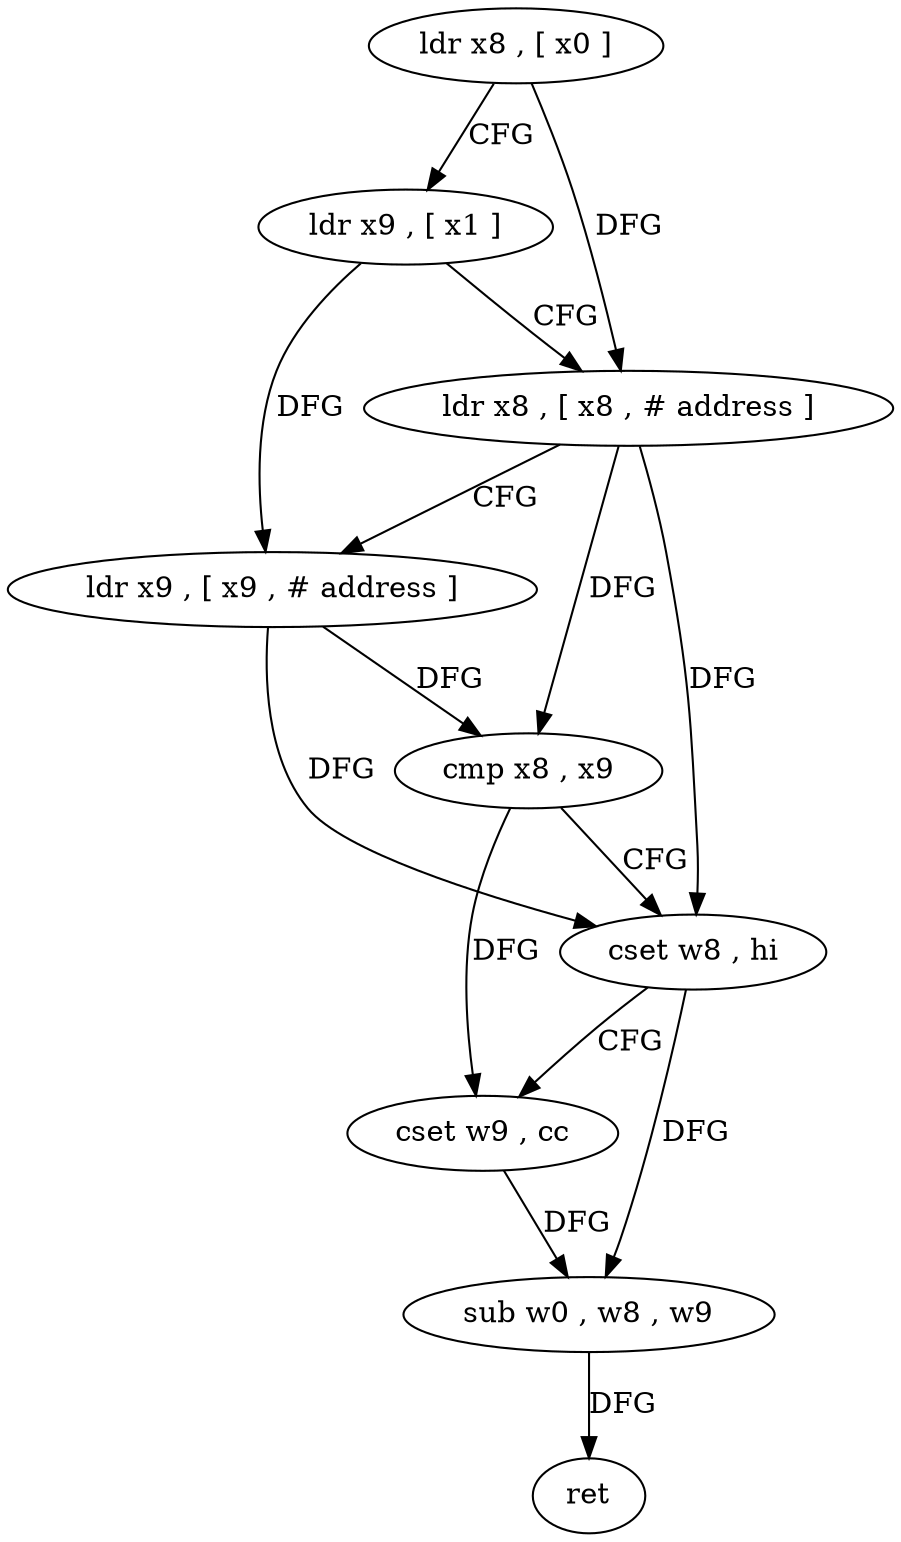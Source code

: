 digraph "func" {
"4215920" [label = "ldr x8 , [ x0 ]" ]
"4215924" [label = "ldr x9 , [ x1 ]" ]
"4215928" [label = "ldr x8 , [ x8 , # address ]" ]
"4215932" [label = "ldr x9 , [ x9 , # address ]" ]
"4215936" [label = "cmp x8 , x9" ]
"4215940" [label = "cset w8 , hi" ]
"4215944" [label = "cset w9 , cc" ]
"4215948" [label = "sub w0 , w8 , w9" ]
"4215952" [label = "ret" ]
"4215920" -> "4215924" [ label = "CFG" ]
"4215920" -> "4215928" [ label = "DFG" ]
"4215924" -> "4215928" [ label = "CFG" ]
"4215924" -> "4215932" [ label = "DFG" ]
"4215928" -> "4215932" [ label = "CFG" ]
"4215928" -> "4215936" [ label = "DFG" ]
"4215928" -> "4215940" [ label = "DFG" ]
"4215932" -> "4215936" [ label = "DFG" ]
"4215932" -> "4215940" [ label = "DFG" ]
"4215936" -> "4215940" [ label = "CFG" ]
"4215936" -> "4215944" [ label = "DFG" ]
"4215940" -> "4215944" [ label = "CFG" ]
"4215940" -> "4215948" [ label = "DFG" ]
"4215944" -> "4215948" [ label = "DFG" ]
"4215948" -> "4215952" [ label = "DFG" ]
}
